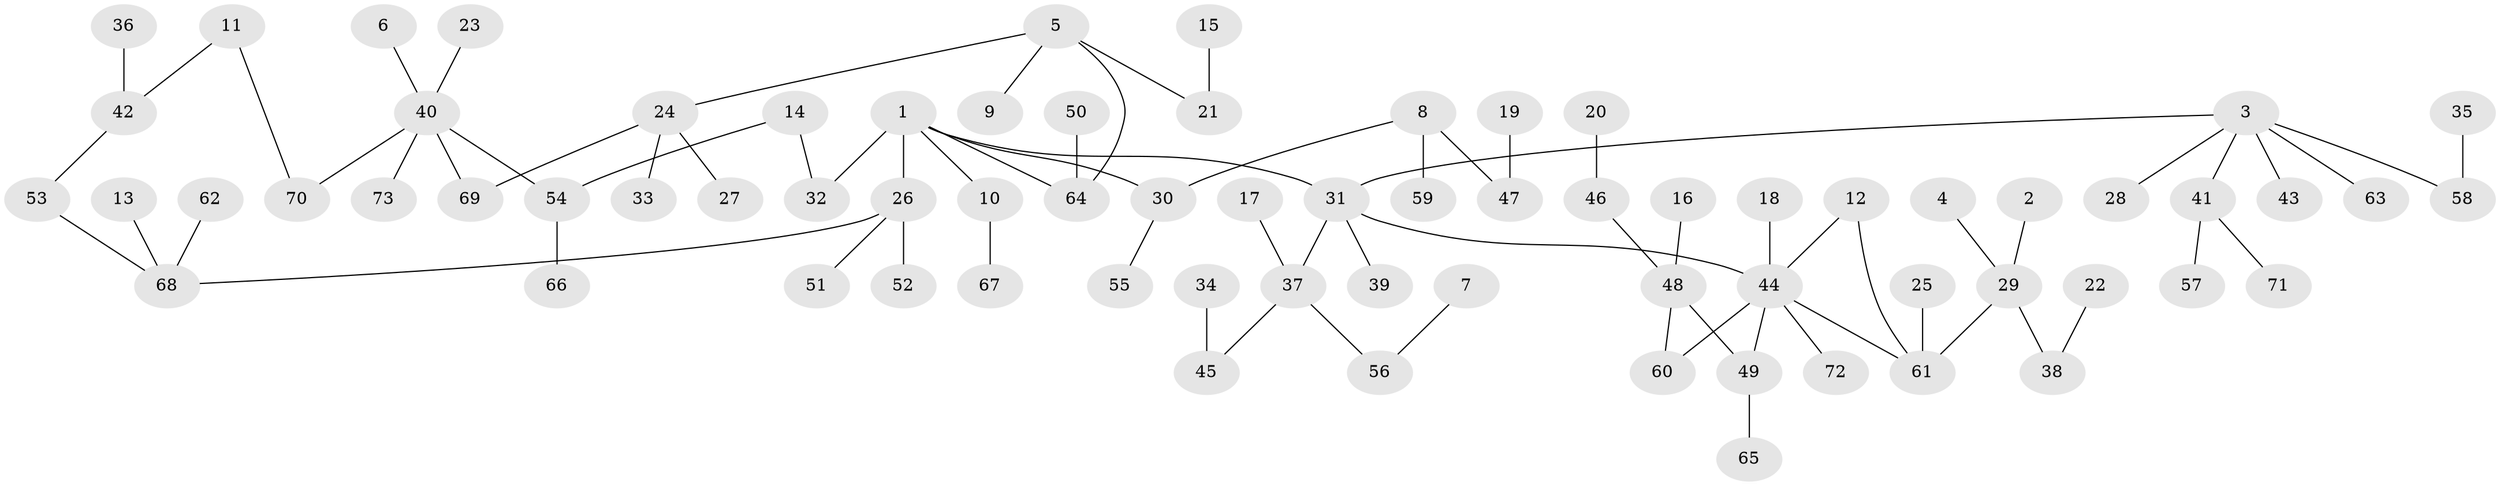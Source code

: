 // original degree distribution, {4: 0.0821917808219178, 6: 0.02054794520547945, 9: 0.00684931506849315, 2: 0.19863013698630136, 5: 0.0273972602739726, 3: 0.14383561643835616, 1: 0.5136986301369864, 7: 0.00684931506849315}
// Generated by graph-tools (version 1.1) at 2025/49/03/09/25 03:49:25]
// undirected, 73 vertices, 76 edges
graph export_dot {
graph [start="1"]
  node [color=gray90,style=filled];
  1;
  2;
  3;
  4;
  5;
  6;
  7;
  8;
  9;
  10;
  11;
  12;
  13;
  14;
  15;
  16;
  17;
  18;
  19;
  20;
  21;
  22;
  23;
  24;
  25;
  26;
  27;
  28;
  29;
  30;
  31;
  32;
  33;
  34;
  35;
  36;
  37;
  38;
  39;
  40;
  41;
  42;
  43;
  44;
  45;
  46;
  47;
  48;
  49;
  50;
  51;
  52;
  53;
  54;
  55;
  56;
  57;
  58;
  59;
  60;
  61;
  62;
  63;
  64;
  65;
  66;
  67;
  68;
  69;
  70;
  71;
  72;
  73;
  1 -- 10 [weight=1.0];
  1 -- 26 [weight=1.0];
  1 -- 30 [weight=1.0];
  1 -- 31 [weight=1.0];
  1 -- 32 [weight=1.0];
  1 -- 64 [weight=1.0];
  2 -- 29 [weight=1.0];
  3 -- 28 [weight=1.0];
  3 -- 31 [weight=1.0];
  3 -- 41 [weight=1.0];
  3 -- 43 [weight=1.0];
  3 -- 58 [weight=1.0];
  3 -- 63 [weight=1.0];
  4 -- 29 [weight=1.0];
  5 -- 9 [weight=1.0];
  5 -- 21 [weight=1.0];
  5 -- 24 [weight=1.0];
  5 -- 64 [weight=1.0];
  6 -- 40 [weight=1.0];
  7 -- 56 [weight=1.0];
  8 -- 30 [weight=1.0];
  8 -- 47 [weight=1.0];
  8 -- 59 [weight=1.0];
  10 -- 67 [weight=1.0];
  11 -- 42 [weight=1.0];
  11 -- 70 [weight=1.0];
  12 -- 44 [weight=1.0];
  12 -- 61 [weight=1.0];
  13 -- 68 [weight=1.0];
  14 -- 32 [weight=1.0];
  14 -- 54 [weight=1.0];
  15 -- 21 [weight=1.0];
  16 -- 48 [weight=1.0];
  17 -- 37 [weight=1.0];
  18 -- 44 [weight=1.0];
  19 -- 47 [weight=1.0];
  20 -- 46 [weight=1.0];
  22 -- 38 [weight=1.0];
  23 -- 40 [weight=1.0];
  24 -- 27 [weight=1.0];
  24 -- 33 [weight=1.0];
  24 -- 69 [weight=1.0];
  25 -- 61 [weight=1.0];
  26 -- 51 [weight=1.0];
  26 -- 52 [weight=1.0];
  26 -- 68 [weight=1.0];
  29 -- 38 [weight=1.0];
  29 -- 61 [weight=1.0];
  30 -- 55 [weight=1.0];
  31 -- 37 [weight=1.0];
  31 -- 39 [weight=1.0];
  31 -- 44 [weight=1.0];
  34 -- 45 [weight=1.0];
  35 -- 58 [weight=1.0];
  36 -- 42 [weight=1.0];
  37 -- 45 [weight=1.0];
  37 -- 56 [weight=1.0];
  40 -- 54 [weight=1.0];
  40 -- 69 [weight=1.0];
  40 -- 70 [weight=1.0];
  40 -- 73 [weight=1.0];
  41 -- 57 [weight=1.0];
  41 -- 71 [weight=1.0];
  42 -- 53 [weight=1.0];
  44 -- 49 [weight=1.0];
  44 -- 60 [weight=1.0];
  44 -- 61 [weight=1.0];
  44 -- 72 [weight=1.0];
  46 -- 48 [weight=1.0];
  48 -- 49 [weight=1.0];
  48 -- 60 [weight=1.0];
  49 -- 65 [weight=1.0];
  50 -- 64 [weight=1.0];
  53 -- 68 [weight=1.0];
  54 -- 66 [weight=1.0];
  62 -- 68 [weight=1.0];
}
